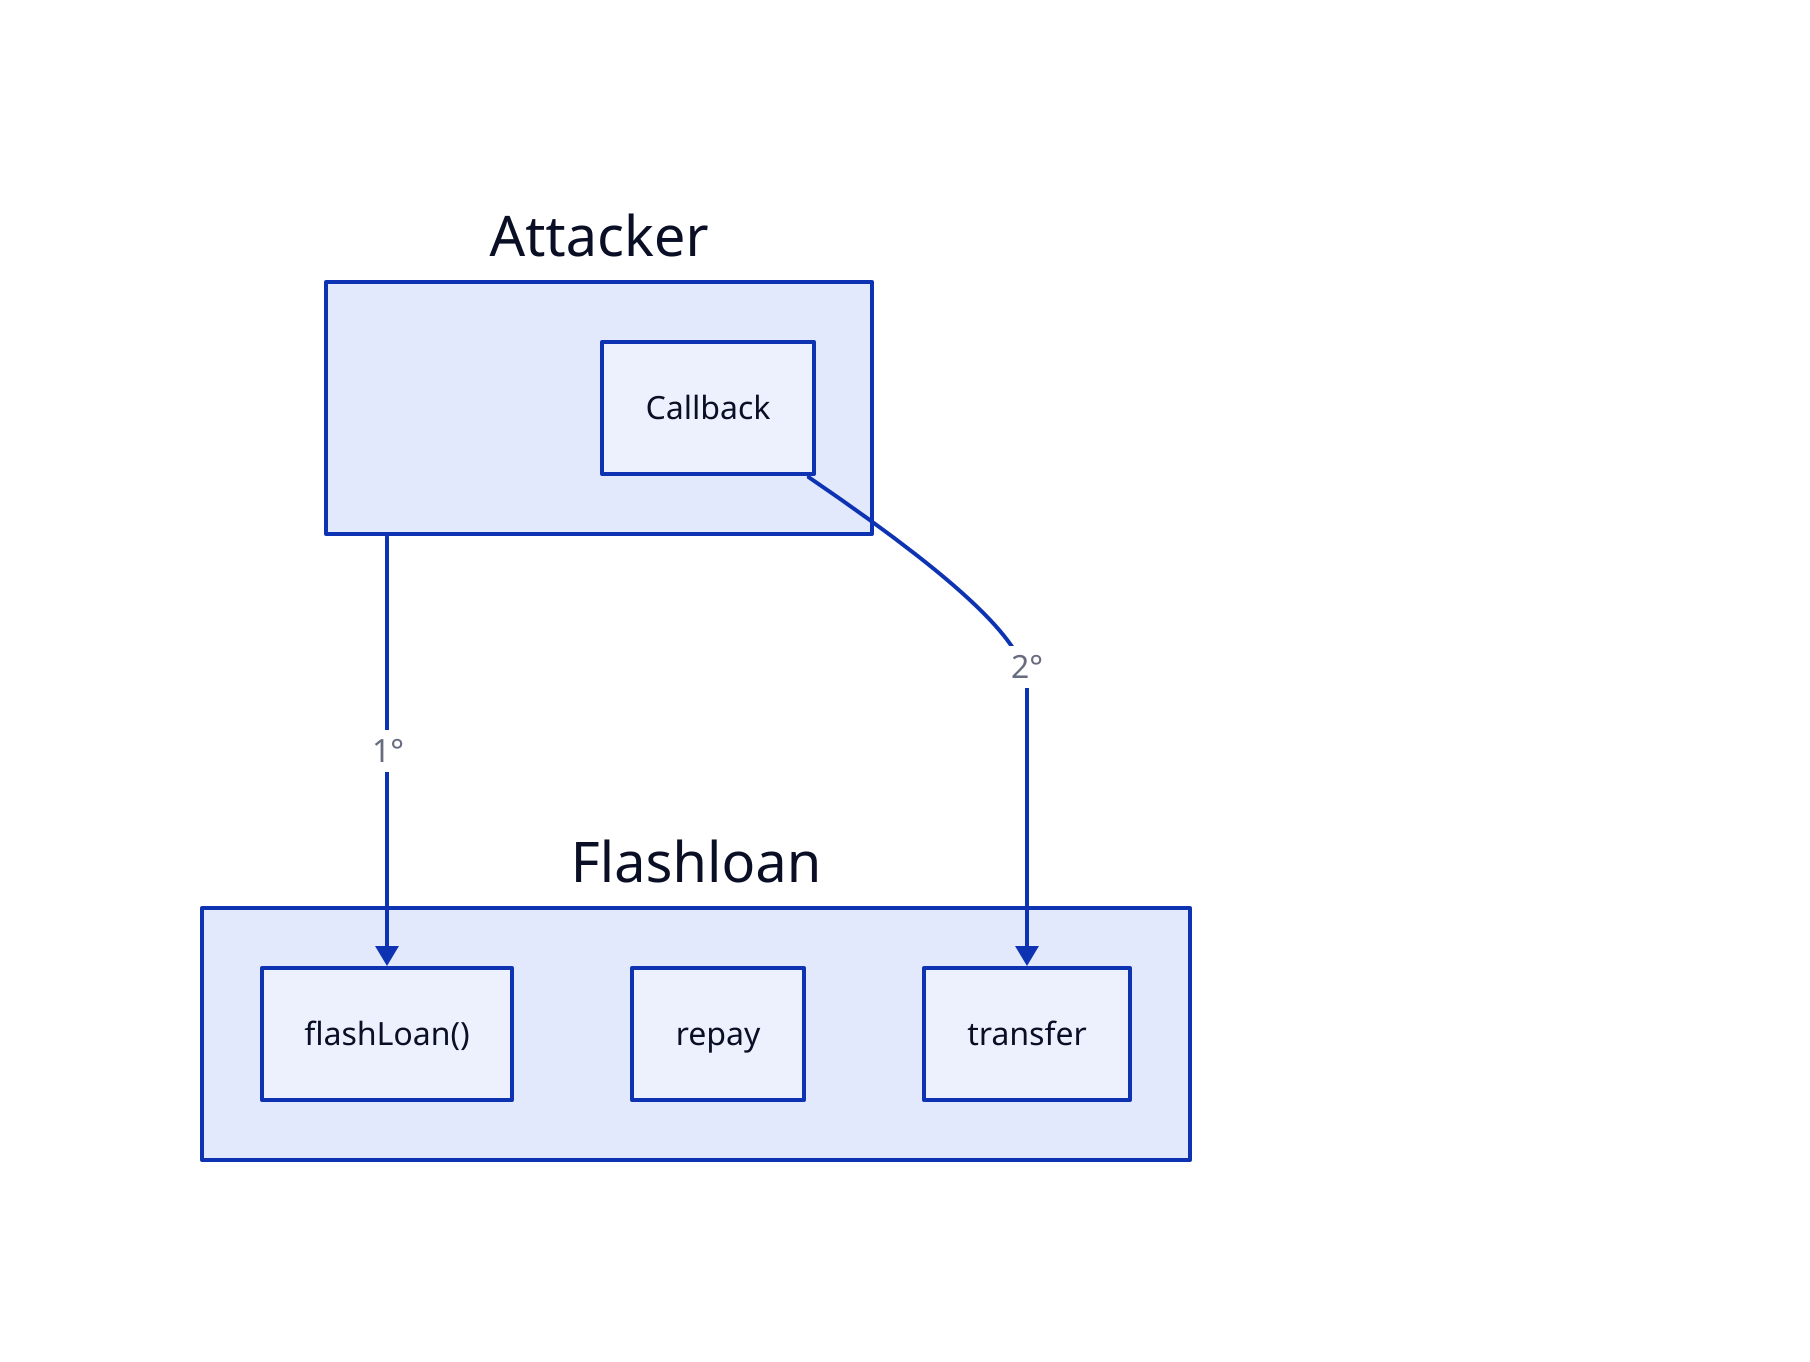 FlashLoan: Flashloan {
    requestLoan: flashLoan()
    repayLoan: repay
}

Attacker -> FlashLoan.requestLoan: 1°
Attacker.Callback -> FlashLoan.transfer: 2°


  explanation: |md
    # DFX Finance
    - Reentrancy on flashloan
    - Side Entrance
  |
  
